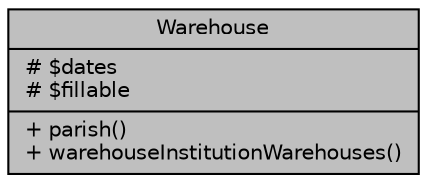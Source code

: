 digraph "Warehouse"
{
 // LATEX_PDF_SIZE
  bgcolor="transparent";
  edge [fontname="Helvetica",fontsize="10",labelfontname="Helvetica",labelfontsize="10"];
  node [fontname="Helvetica",fontsize="10",shape=record];
  Node1 [label="{Warehouse\n|# $dates\l# $fillable\l|+ parish()\l+ warehouseInstitutionWarehouses()\l}",height=0.2,width=0.4,color="black", fillcolor="grey75", style="filled", fontcolor="black",tooltip="Datos de los almacenes registrados."];
}
